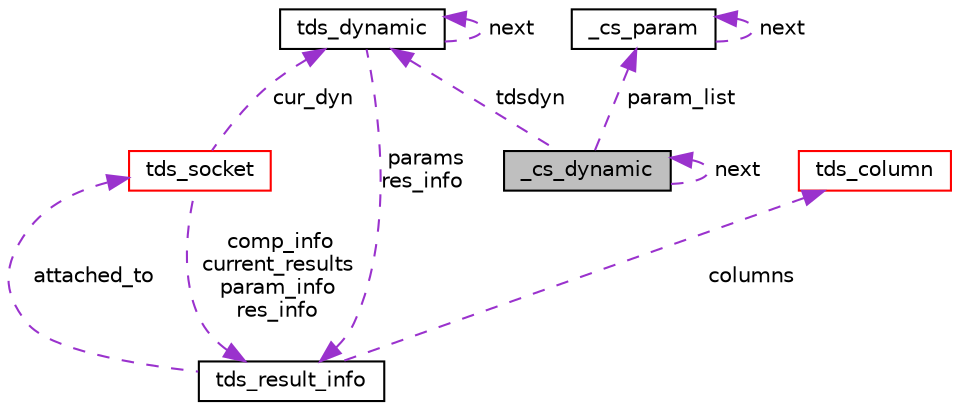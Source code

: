digraph "_cs_dynamic"
{
 // LATEX_PDF_SIZE
  edge [fontname="Helvetica",fontsize="10",labelfontname="Helvetica",labelfontsize="10"];
  node [fontname="Helvetica",fontsize="10",shape=record];
  Node1 [label="_cs_dynamic",height=0.2,width=0.4,color="black", fillcolor="grey75", style="filled", fontcolor="black",tooltip=" "];
  Node2 -> Node1 [dir="back",color="darkorchid3",fontsize="10",style="dashed",label=" tdsdyn" ,fontname="Helvetica"];
  Node2 [label="tds_dynamic",height=0.2,width=0.4,color="black", fillcolor="white", style="filled",URL="$a01207.html",tooltip="Holds information for a dynamic (also called prepared) query."];
  Node2 -> Node2 [dir="back",color="darkorchid3",fontsize="10",style="dashed",label=" next" ,fontname="Helvetica"];
  Node3 -> Node2 [dir="back",color="darkorchid3",fontsize="10",style="dashed",label=" params\nres_info" ,fontname="Helvetica"];
  Node3 [label="tds_result_info",height=0.2,width=0.4,color="black", fillcolor="white", style="filled",URL="$a01183.html",tooltip="Hold information for any results."];
  Node4 -> Node3 [dir="back",color="darkorchid3",fontsize="10",style="dashed",label=" attached_to" ,fontname="Helvetica"];
  Node4 [label="tds_socket",height=0.2,width=0.4,color="red", fillcolor="white", style="filled",URL="$a01235.html",tooltip="Information for a server connection."];
  Node2 -> Node4 [dir="back",color="darkorchid3",fontsize="10",style="dashed",label=" cur_dyn" ,fontname="Helvetica"];
  Node3 -> Node4 [dir="back",color="darkorchid3",fontsize="10",style="dashed",label=" comp_info\ncurrent_results\nparam_info\nres_info" ,fontname="Helvetica"];
  Node22 -> Node3 [dir="back",color="darkorchid3",fontsize="10",style="dashed",label=" columns" ,fontname="Helvetica"];
  Node22 [label="tds_column",height=0.2,width=0.4,color="red", fillcolor="white", style="filled",URL="$a01175.html",tooltip="Metadata about columns in regular and compute rows."];
  Node25 -> Node1 [dir="back",color="darkorchid3",fontsize="10",style="dashed",label=" param_list" ,fontname="Helvetica"];
  Node25 [label="_cs_param",height=0.2,width=0.4,color="black", fillcolor="white", style="filled",URL="$a00887.html",tooltip=" "];
  Node25 -> Node25 [dir="back",color="darkorchid3",fontsize="10",style="dashed",label=" next" ,fontname="Helvetica"];
  Node1 -> Node1 [dir="back",color="darkorchid3",fontsize="10",style="dashed",label=" next" ,fontname="Helvetica"];
}
